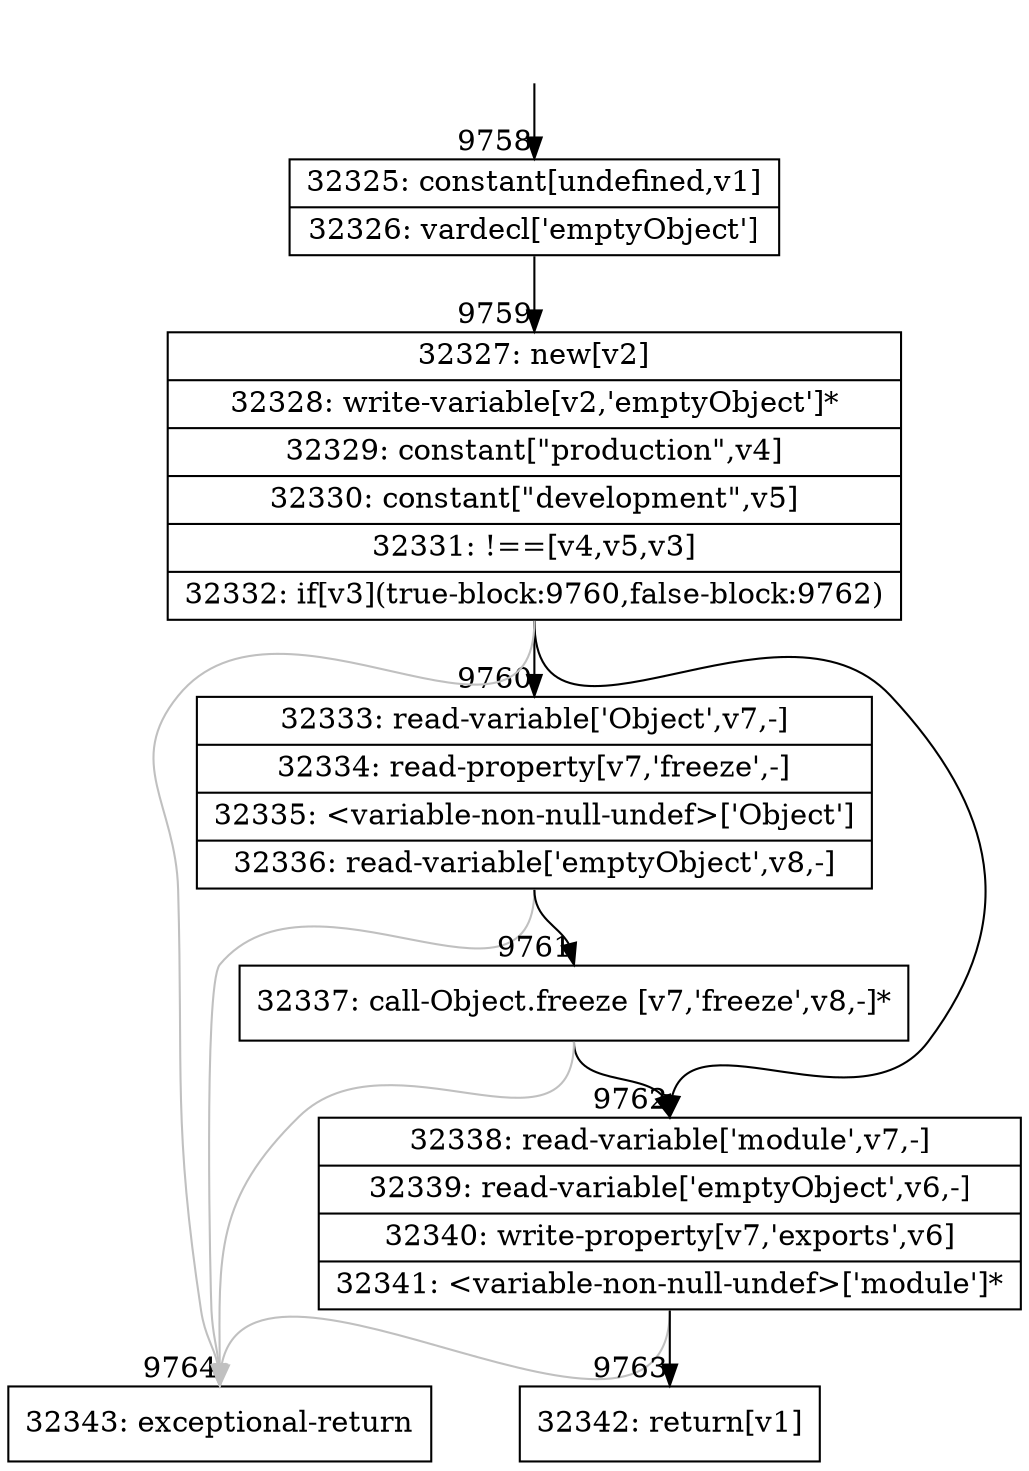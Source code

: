 digraph {
rankdir="TD"
BB_entry723[shape=none,label=""];
BB_entry723 -> BB9758 [tailport=s, headport=n, headlabel="    9758"]
BB9758 [shape=record label="{32325: constant[undefined,v1]|32326: vardecl['emptyObject']}" ] 
BB9758 -> BB9759 [tailport=s, headport=n, headlabel="      9759"]
BB9759 [shape=record label="{32327: new[v2]|32328: write-variable[v2,'emptyObject']*|32329: constant[\"production\",v4]|32330: constant[\"development\",v5]|32331: !==[v4,v5,v3]|32332: if[v3](true-block:9760,false-block:9762)}" ] 
BB9759 -> BB9760 [tailport=s, headport=n, headlabel="      9760"]
BB9759 -> BB9762 [tailport=s, headport=n, headlabel="      9762"]
BB9759 -> BB9764 [tailport=s, headport=n, color=gray, headlabel="      9764"]
BB9760 [shape=record label="{32333: read-variable['Object',v7,-]|32334: read-property[v7,'freeze',-]|32335: \<variable-non-null-undef\>['Object']|32336: read-variable['emptyObject',v8,-]}" ] 
BB9760 -> BB9761 [tailport=s, headport=n, headlabel="      9761"]
BB9760 -> BB9764 [tailport=s, headport=n, color=gray]
BB9761 [shape=record label="{32337: call-Object.freeze [v7,'freeze',v8,-]*}" ] 
BB9761 -> BB9762 [tailport=s, headport=n]
BB9761 -> BB9764 [tailport=s, headport=n, color=gray]
BB9762 [shape=record label="{32338: read-variable['module',v7,-]|32339: read-variable['emptyObject',v6,-]|32340: write-property[v7,'exports',v6]|32341: \<variable-non-null-undef\>['module']*}" ] 
BB9762 -> BB9763 [tailport=s, headport=n, headlabel="      9763"]
BB9762 -> BB9764 [tailport=s, headport=n, color=gray]
BB9763 [shape=record label="{32342: return[v1]}" ] 
BB9764 [shape=record label="{32343: exceptional-return}" ] 
//#$~ 17341
}
